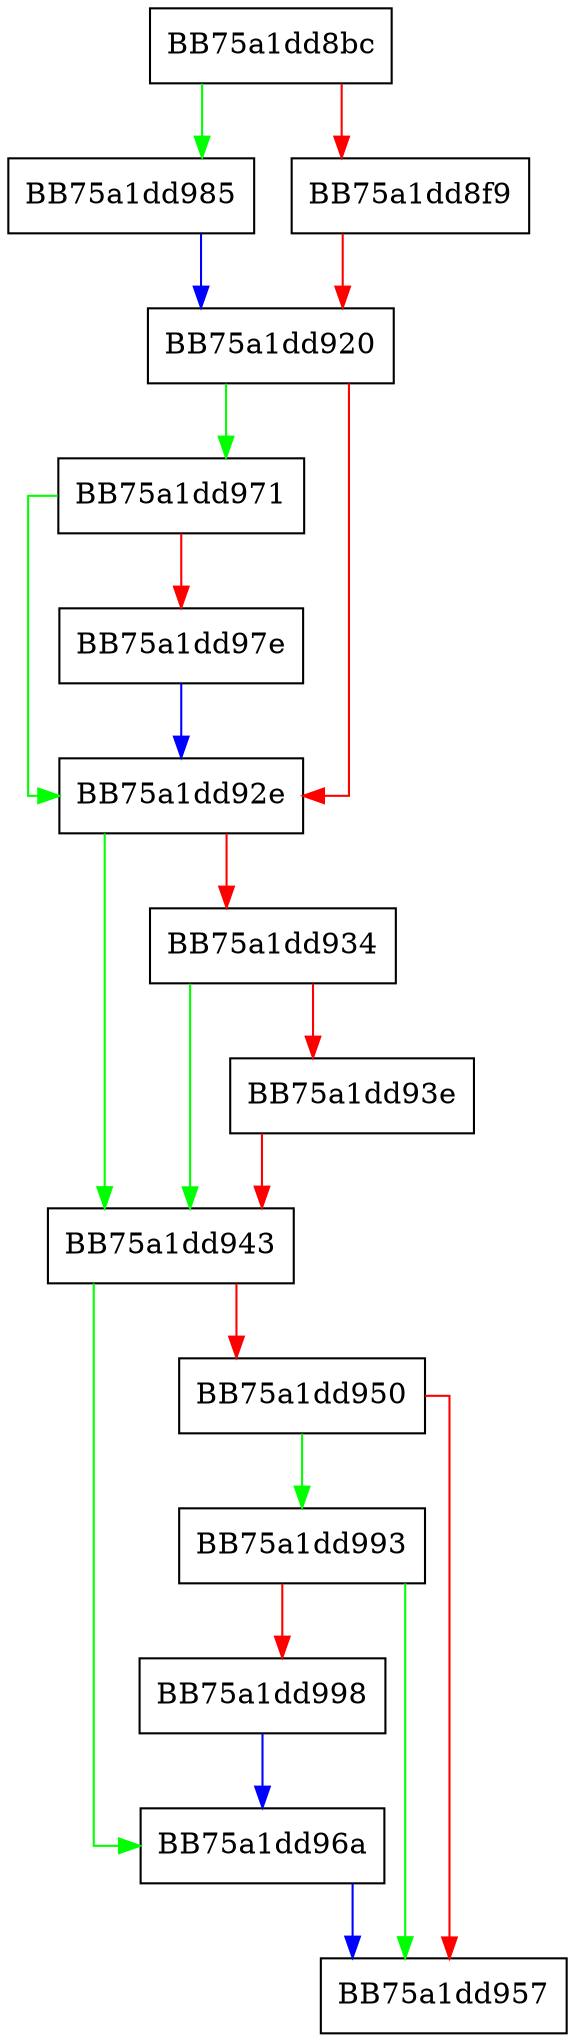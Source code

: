 digraph CHash {
  node [shape="box"];
  graph [splines=ortho];
  BB75a1dd8bc -> BB75a1dd985 [color="green"];
  BB75a1dd8bc -> BB75a1dd8f9 [color="red"];
  BB75a1dd8f9 -> BB75a1dd920 [color="red"];
  BB75a1dd920 -> BB75a1dd971 [color="green"];
  BB75a1dd920 -> BB75a1dd92e [color="red"];
  BB75a1dd92e -> BB75a1dd943 [color="green"];
  BB75a1dd92e -> BB75a1dd934 [color="red"];
  BB75a1dd934 -> BB75a1dd943 [color="green"];
  BB75a1dd934 -> BB75a1dd93e [color="red"];
  BB75a1dd93e -> BB75a1dd943 [color="red"];
  BB75a1dd943 -> BB75a1dd96a [color="green"];
  BB75a1dd943 -> BB75a1dd950 [color="red"];
  BB75a1dd950 -> BB75a1dd993 [color="green"];
  BB75a1dd950 -> BB75a1dd957 [color="red"];
  BB75a1dd96a -> BB75a1dd957 [color="blue"];
  BB75a1dd971 -> BB75a1dd92e [color="green"];
  BB75a1dd971 -> BB75a1dd97e [color="red"];
  BB75a1dd97e -> BB75a1dd92e [color="blue"];
  BB75a1dd985 -> BB75a1dd920 [color="blue"];
  BB75a1dd993 -> BB75a1dd957 [color="green"];
  BB75a1dd993 -> BB75a1dd998 [color="red"];
  BB75a1dd998 -> BB75a1dd96a [color="blue"];
}